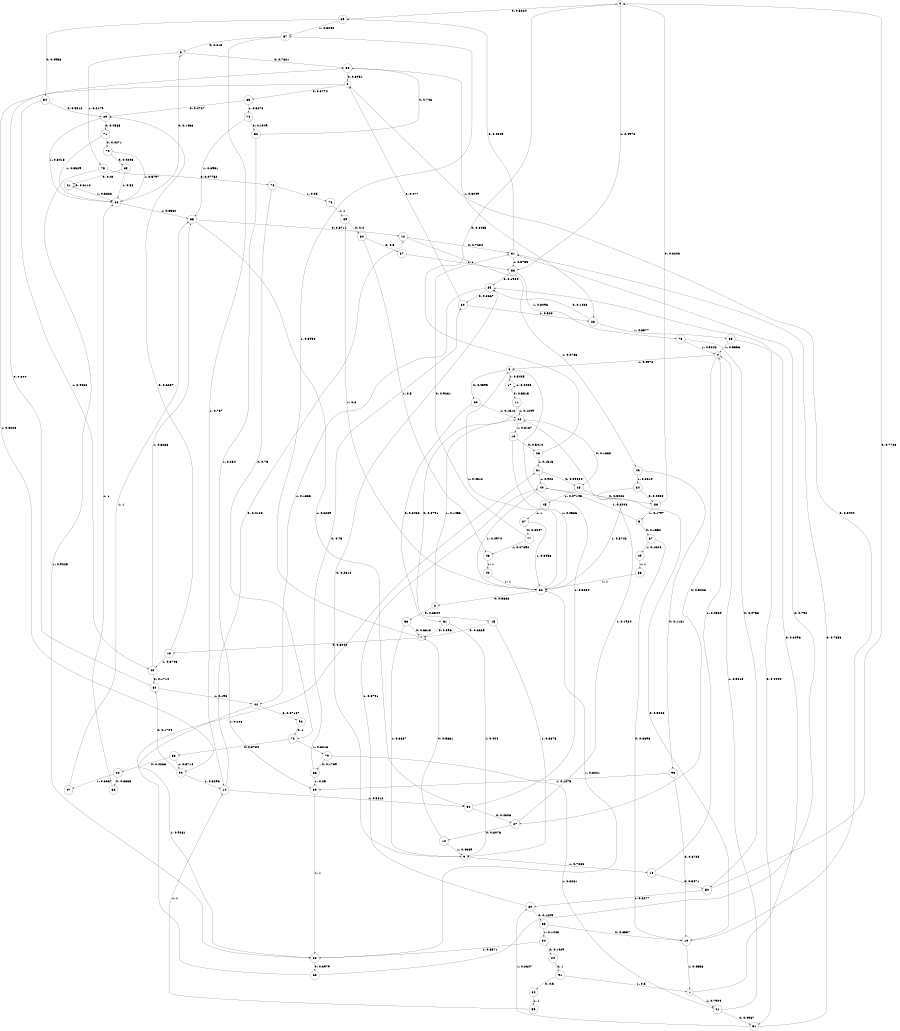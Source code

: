 digraph "ch34randomL10" {
size = "6,8.5";
ratio = "fill";
node [shape = circle];
node [fontsize = 24];
edge [fontsize = 24];
0 -> 39 [label = "0: 0.5024   "];
0 -> 58 [label = "1: 0.4976   "];
1 -> 85 [label = "0: 0.2096   "];
1 -> 41 [label = "1: 0.7904   "];
2 -> 53 [label = "0: 0.8544   "];
2 -> 22 [label = "1: 0.1456   "];
3 -> 60 [label = "0: 0.4595   "];
3 -> 17 [label = "1: 0.5405   "];
4 -> 27 [label = "0: 0.5028   "];
4 -> 3 [label = "1: 0.4972   "];
5 -> 67 [label = "0: 0.1552   "];
5 -> 40 [label = "1: 0.8448   "];
6 -> 56 [label = "0: 0.7821   "];
6 -> 75 [label = "1: 0.2179   "];
7 -> 13 [label = "0: 0.6042   "];
7 -> 57 [label = "1: 0.3958   "];
8 -> 63 [label = "0: 0.3774   "];
8 -> 90 [label = "1: 0.6226   "];
9 -> 85 [label = "0: 0.2312   "];
9 -> 18 [label = "1: 0.7688   "];
10 -> 7 [label = "0: 0.5631   "];
10 -> 9 [label = "1: 0.4369   "];
11 -> 15 [label = "0: 0.8791   "];
11 -> 22 [label = "1: 0.1209   "];
12 -> 31 [label = "0: 0.7234   "];
12 -> 46 [label = "1: 0.2766   "];
13 -> 29 [label = "0: 0.6257   "];
13 -> 43 [label = "1: 0.3743   "];
14 -> 12 [label = "0: 0.4188   "];
14 -> 32 [label = "1: 0.5812   "];
15 -> 7 [label = "0: 0.6625   "];
15 -> 9 [label = "1: 0.3375   "];
16 -> 26 [label = "0: 0.5414   "];
16 -> 62 [label = "1: 0.4586   "];
17 -> 11 [label = "0: 0.5515   "];
17 -> 17 [label = "1: 0.4485   "];
18 -> 50 [label = "0: 0.5471   "];
18 -> 4 [label = "1: 0.4529   "];
19 -> 8 [label = "0: 0.5444   "];
19 -> 1 [label = "1: 0.4556   "];
20 -> 36 [label = "0: 0.3333   "];
20 -> 47 [label = "1: 0.6667   "];
21 -> 21 [label = "0: 0.6112   "];
21 -> 88 [label = "1: 0.3888   "];
22 -> 25 [label = "0: 0.1833   "];
22 -> 16 [label = "1: 0.8167   "];
23 -> 85 [label = "0: 0.1423   "];
23 -> 33 [label = "1: 0.8577   "];
24 -> 91 [label = "0: 1        "];
25 -> 19 [label = "0: 0.9286   "];
25 -> 45 [label = "1: 0.07143  "];
26 -> 0 [label = "0: 0.8485   "];
26 -> 81 [label = "1: 0.1515   "];
27 -> 10 [label = "0: 0.8076   "];
27 -> 22 [label = "1: 0.1924   "];
28 -> 65 [label = "0: 0.3979   "];
28 -> 62 [label = "1: 0.6021   "];
29 -> 71 [label = "0: 0.4585   "];
29 -> 88 [label = "1: 0.5415   "];
30 -> 8 [label = "0: 0.477    "];
30 -> 23 [label = "1: 0.523    "];
31 -> 39 [label = "0: 0.4245   "];
31 -> 58 [label = "1: 0.5755   "];
32 -> 27 [label = "0: 0.4306   "];
32 -> 3 [label = "1: 0.5694   "];
33 -> 51 [label = "0: 0.4444   "];
33 -> 4 [label = "1: 0.5556   "];
34 -> 86 [label = "0: 0.4258   "];
34 -> 62 [label = "1: 0.5742   "];
35 -> 21 [label = "0: 0.42     "];
35 -> 88 [label = "1: 0.58     "];
36 -> 88 [label = "1: 1        "];
37 -> 58 [label = "1: 1        "];
38 -> 62 [label = "1: 1        "];
39 -> 54 [label = "0: 0.4958   "];
39 -> 57 [label = "1: 0.5042   "];
40 -> 86 [label = "0: 0.5026   "];
40 -> 62 [label = "1: 0.4974   "];
41 -> 51 [label = "0: 0.4987   "];
41 -> 4 [label = "1: 0.5013   "];
42 -> 62 [label = "1: 1        "];
43 -> 82 [label = "0: 0.1714   "];
43 -> 55 [label = "1: 0.8286   "];
44 -> 92 [label = "0: 0.07187  "];
44 -> 28 [label = "1: 0.9281   "];
45 -> 87 [label = "1: 1        "];
46 -> 93 [label = "0: 0.1181   "];
46 -> 34 [label = "1: 0.8819   "];
47 -> 55 [label = "1: 1        "];
48 -> 42 [label = "1: 1        "];
49 -> 38 [label = "1: 1        "];
50 -> 0 [label = "0: 0.7723   "];
50 -> 80 [label = "1: 0.2277   "];
51 -> 31 [label = "0: 0.7353   "];
51 -> 80 [label = "1: 0.2647   "];
52 -> 56 [label = "0: 0.746    "];
52 -> 89 [label = "1: 0.254    "];
53 -> 7 [label = "0: 0.6313   "];
53 -> 9 [label = "1: 0.3687   "];
54 -> 29 [label = "0: 0.5512   "];
54 -> 43 [label = "1: 0.4488   "];
55 -> 12 [label = "0: 0.3711   "];
55 -> 32 [label = "1: 0.6289   "];
56 -> 8 [label = "0: 0.3951   "];
56 -> 23 [label = "1: 0.6049   "];
57 -> 6 [label = "0: 0.213    "];
57 -> 14 [label = "1: 0.787    "];
58 -> 85 [label = "0: 0.1904   "];
58 -> 73 [label = "1: 0.8096   "];
59 -> 14 [label = "1: 1        "];
60 -> 61 [label = "0: 0.8488   "];
60 -> 22 [label = "1: 0.1512   "];
61 -> 7 [label = "0: 0.596    "];
61 -> 9 [label = "1: 0.404    "];
62 -> 2 [label = "0: 0.5688   "];
62 -> 3 [label = "1: 0.4312   "];
63 -> 29 [label = "0: 0.4727   "];
63 -> 74 [label = "1: 0.5273   "];
64 -> 37 [label = "0: 0.5      "];
64 -> 48 [label = "1: 0.5      "];
65 -> 31 [label = "0: 0.792    "];
65 -> 81 [label = "1: 0.208    "];
66 -> 30 [label = "0: 0.75     "];
66 -> 89 [label = "1: 0.25     "];
67 -> 19 [label = "0: 0.8696   "];
67 -> 49 [label = "1: 0.1304   "];
68 -> 19 [label = "0: 0.8557   "];
68 -> 94 [label = "1: 0.1443   "];
69 -> 64 [label = "0: 0.4      "];
69 -> 62 [label = "1: 0.6      "];
70 -> 35 [label = "0: 0.4203   "];
70 -> 88 [label = "1: 0.5797   "];
71 -> 70 [label = "0: 0.4471   "];
71 -> 88 [label = "1: 0.5529   "];
72 -> 83 [label = "0: 0.3784   "];
72 -> 79 [label = "1: 0.6216   "];
73 -> 50 [label = "0: 0.4758   "];
73 -> 4 [label = "1: 0.5242   "];
74 -> 52 [label = "0: 0.1049   "];
74 -> 55 [label = "1: 0.8951   "];
75 -> 78 [label = "0: 0.07752  "];
75 -> 28 [label = "1: 0.9225   "];
76 -> 69 [label = "1: 1        "];
77 -> 31 [label = "0: 0.9231   "];
77 -> 48 [label = "1: 0.07692  "];
78 -> 72 [label = "0: 0.75     "];
78 -> 76 [label = "1: 0.25     "];
79 -> 66 [label = "0: 0.1739   "];
79 -> 41 [label = "1: 0.8261   "];
80 -> 68 [label = "0: 0.1209   "];
80 -> 40 [label = "1: 0.8791   "];
81 -> 25 [label = "0: 0.09804  "];
81 -> 40 [label = "1: 0.902    "];
82 -> 56 [label = "0: 0.804    "];
82 -> 44 [label = "1: 0.196    "];
83 -> 20 [label = "0: 0.4286   "];
83 -> 90 [label = "1: 0.5714   "];
84 -> 59 [label = "1: 1        "];
85 -> 30 [label = "0: 0.8667   "];
85 -> 44 [label = "1: 0.1333   "];
86 -> 0 [label = "0: 0.8203   "];
86 -> 5 [label = "1: 0.1797   "];
87 -> 77 [label = "0: 0.6047   "];
87 -> 62 [label = "1: 0.3953   "];
88 -> 6 [label = "0: 0.1438   "];
88 -> 55 [label = "1: 0.8562   "];
89 -> 28 [label = "1: 1        "];
90 -> 82 [label = "0: 0.1704   "];
90 -> 14 [label = "1: 0.8296   "];
91 -> 84 [label = "0: 0.5      "];
91 -> 1 [label = "1: 0.5      "];
92 -> 72 [label = "0: 1        "];
93 -> 19 [label = "0: 0.8725   "];
93 -> 89 [label = "1: 0.1275   "];
94 -> 24 [label = "0: 0.1429   "];
94 -> 28 [label = "1: 0.8571   "];
}